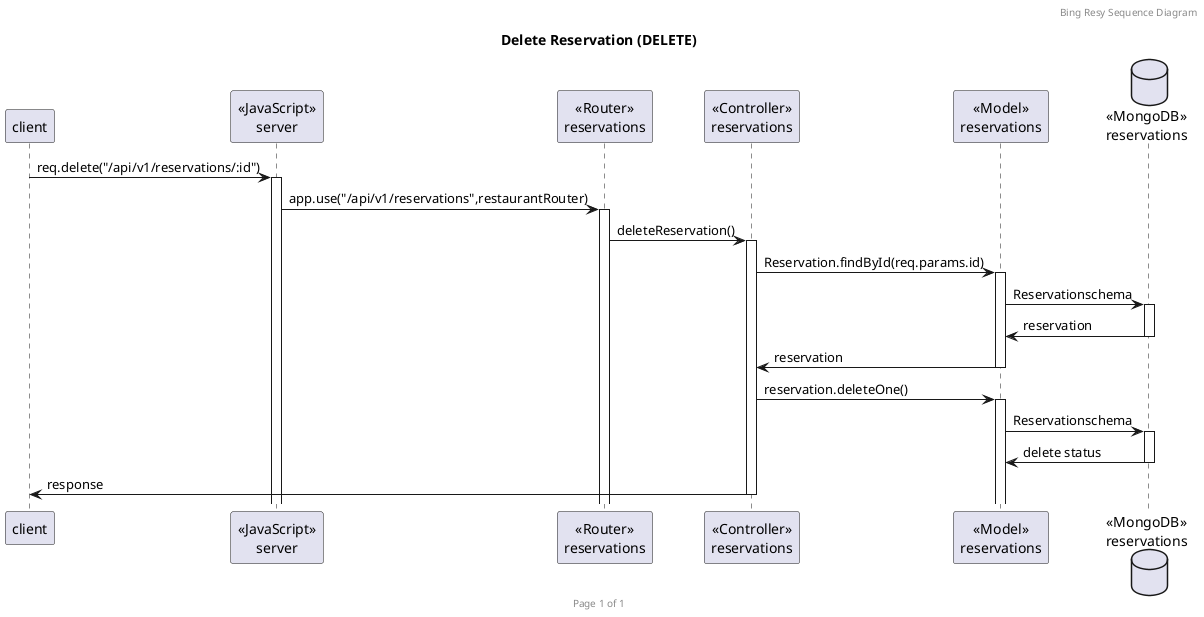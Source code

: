 @startuml

header Bing Resy Sequence Diagram
footer Page %page% of %lastpage%
title "Delete Reservation (DELETE)"

participant "client" as client
participant "<<JavaScript>>\nserver" as server
participant "<<Router>>\nreservations" as reservationsRouter
participant "<<Controller>>\nreservations" as reservationsController
participant "<<Model>>\nreservations" as reservationsModel
database "<<MongoDB>>\nreservations" as reservationsDatabase

client -> server ++: req.delete("/api/v1/reservations/:id")
server -> reservationsRouter ++: app.use("/api/v1/reservations",restaurantRouter)
reservationsRouter -> reservationsController ++: deleteReservation()
reservationsController -> reservationsModel ++: Reservation.findById(req.params.id)
reservationsModel -> reservationsDatabase ++:Reservationschema
reservationsDatabase -> reservationsModel --:reservation
reservationsModel -> reservationsController --: reservation
reservationsController -> reservationsModel ++: reservation.deleteOne()
reservationsModel -> reservationsDatabase ++: Reservationschema
reservationsDatabase -> reservationsModel --: delete status
reservationsController -> client --:response

@enduml
